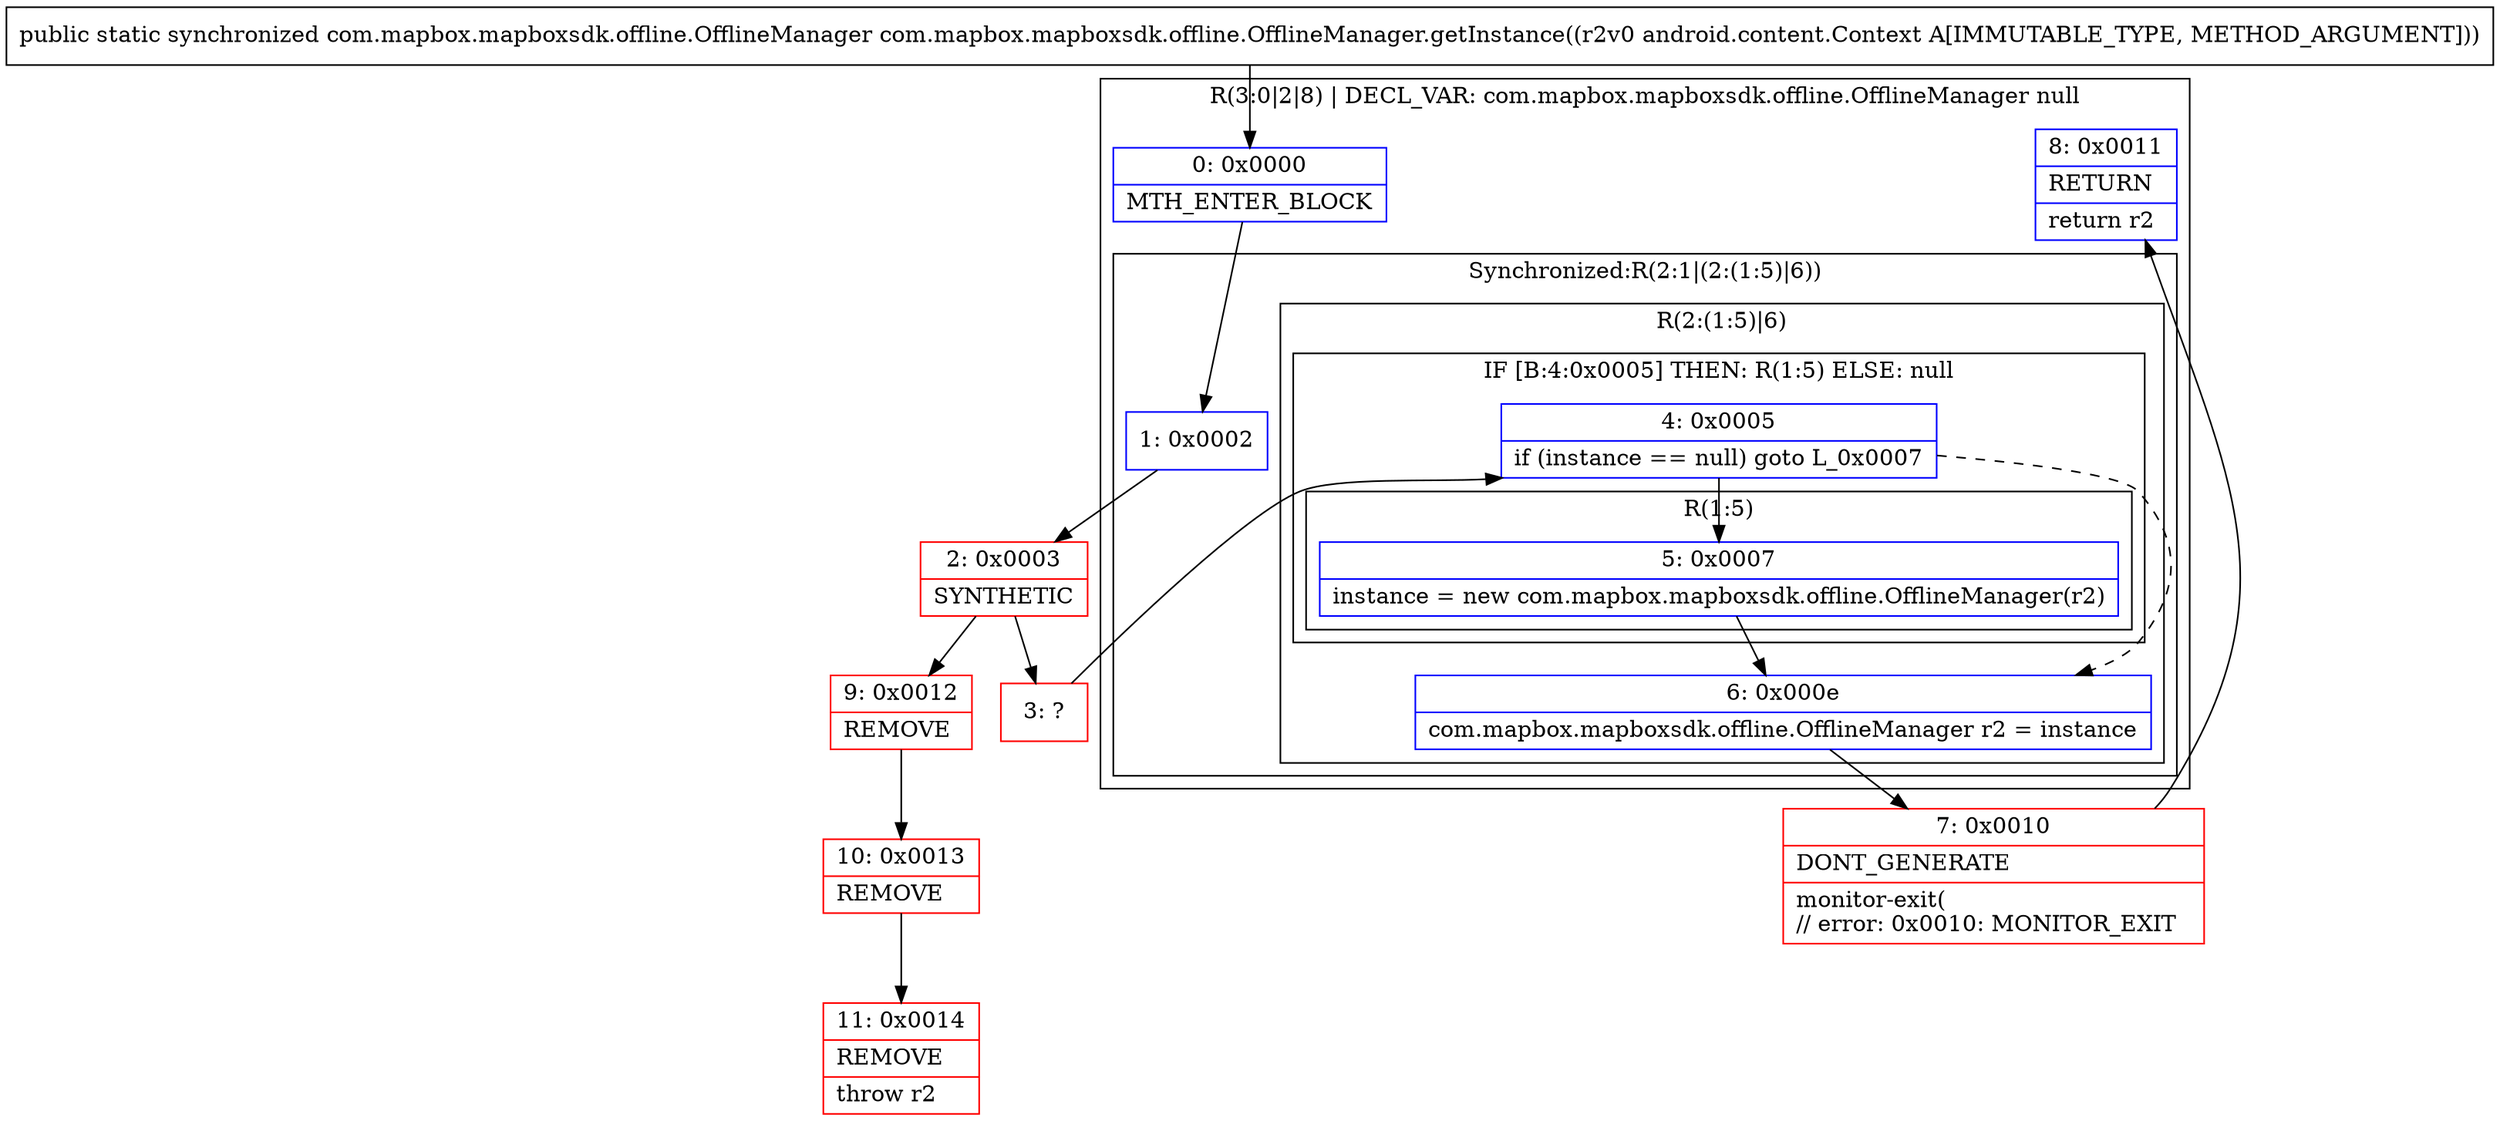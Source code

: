 digraph "CFG forcom.mapbox.mapboxsdk.offline.OfflineManager.getInstance(Landroid\/content\/Context;)Lcom\/mapbox\/mapboxsdk\/offline\/OfflineManager;" {
subgraph cluster_Region_654395896 {
label = "R(3:0|2|8) | DECL_VAR: com.mapbox.mapboxsdk.offline.OfflineManager null\l";
node [shape=record,color=blue];
Node_0 [shape=record,label="{0\:\ 0x0000|MTH_ENTER_BLOCK\l}"];
subgraph cluster_SynchronizedRegion_343592824 {
label = "Synchronized:R(2:1|(2:(1:5)|6))";
node [shape=record,color=blue];
Node_1 [shape=record,label="{1\:\ 0x0002}"];
subgraph cluster_Region_1298874168 {
label = "R(2:(1:5)|6)";
node [shape=record,color=blue];
subgraph cluster_IfRegion_1414264159 {
label = "IF [B:4:0x0005] THEN: R(1:5) ELSE: null";
node [shape=record,color=blue];
Node_4 [shape=record,label="{4\:\ 0x0005|if (instance == null) goto L_0x0007\l}"];
subgraph cluster_Region_384282198 {
label = "R(1:5)";
node [shape=record,color=blue];
Node_5 [shape=record,label="{5\:\ 0x0007|instance = new com.mapbox.mapboxsdk.offline.OfflineManager(r2)\l}"];
}
}
Node_6 [shape=record,label="{6\:\ 0x000e|com.mapbox.mapboxsdk.offline.OfflineManager r2 = instance\l}"];
}
}
Node_8 [shape=record,label="{8\:\ 0x0011|RETURN\l|return r2\l}"];
}
Node_2 [shape=record,color=red,label="{2\:\ 0x0003|SYNTHETIC\l}"];
Node_3 [shape=record,color=red,label="{3\:\ ?}"];
Node_7 [shape=record,color=red,label="{7\:\ 0x0010|DONT_GENERATE\l|monitor\-exit(\l\/\/ error: 0x0010: MONITOR_EXIT  \l}"];
Node_9 [shape=record,color=red,label="{9\:\ 0x0012|REMOVE\l}"];
Node_10 [shape=record,color=red,label="{10\:\ 0x0013|REMOVE\l}"];
Node_11 [shape=record,color=red,label="{11\:\ 0x0014|REMOVE\l|throw r2\l}"];
MethodNode[shape=record,label="{public static synchronized com.mapbox.mapboxsdk.offline.OfflineManager com.mapbox.mapboxsdk.offline.OfflineManager.getInstance((r2v0 android.content.Context A[IMMUTABLE_TYPE, METHOD_ARGUMENT])) }"];
MethodNode -> Node_0;
Node_0 -> Node_1;
Node_1 -> Node_2;
Node_4 -> Node_5;
Node_4 -> Node_6[style=dashed];
Node_5 -> Node_6;
Node_6 -> Node_7;
Node_2 -> Node_3;
Node_2 -> Node_9;
Node_3 -> Node_4;
Node_7 -> Node_8;
Node_9 -> Node_10;
Node_10 -> Node_11;
}

